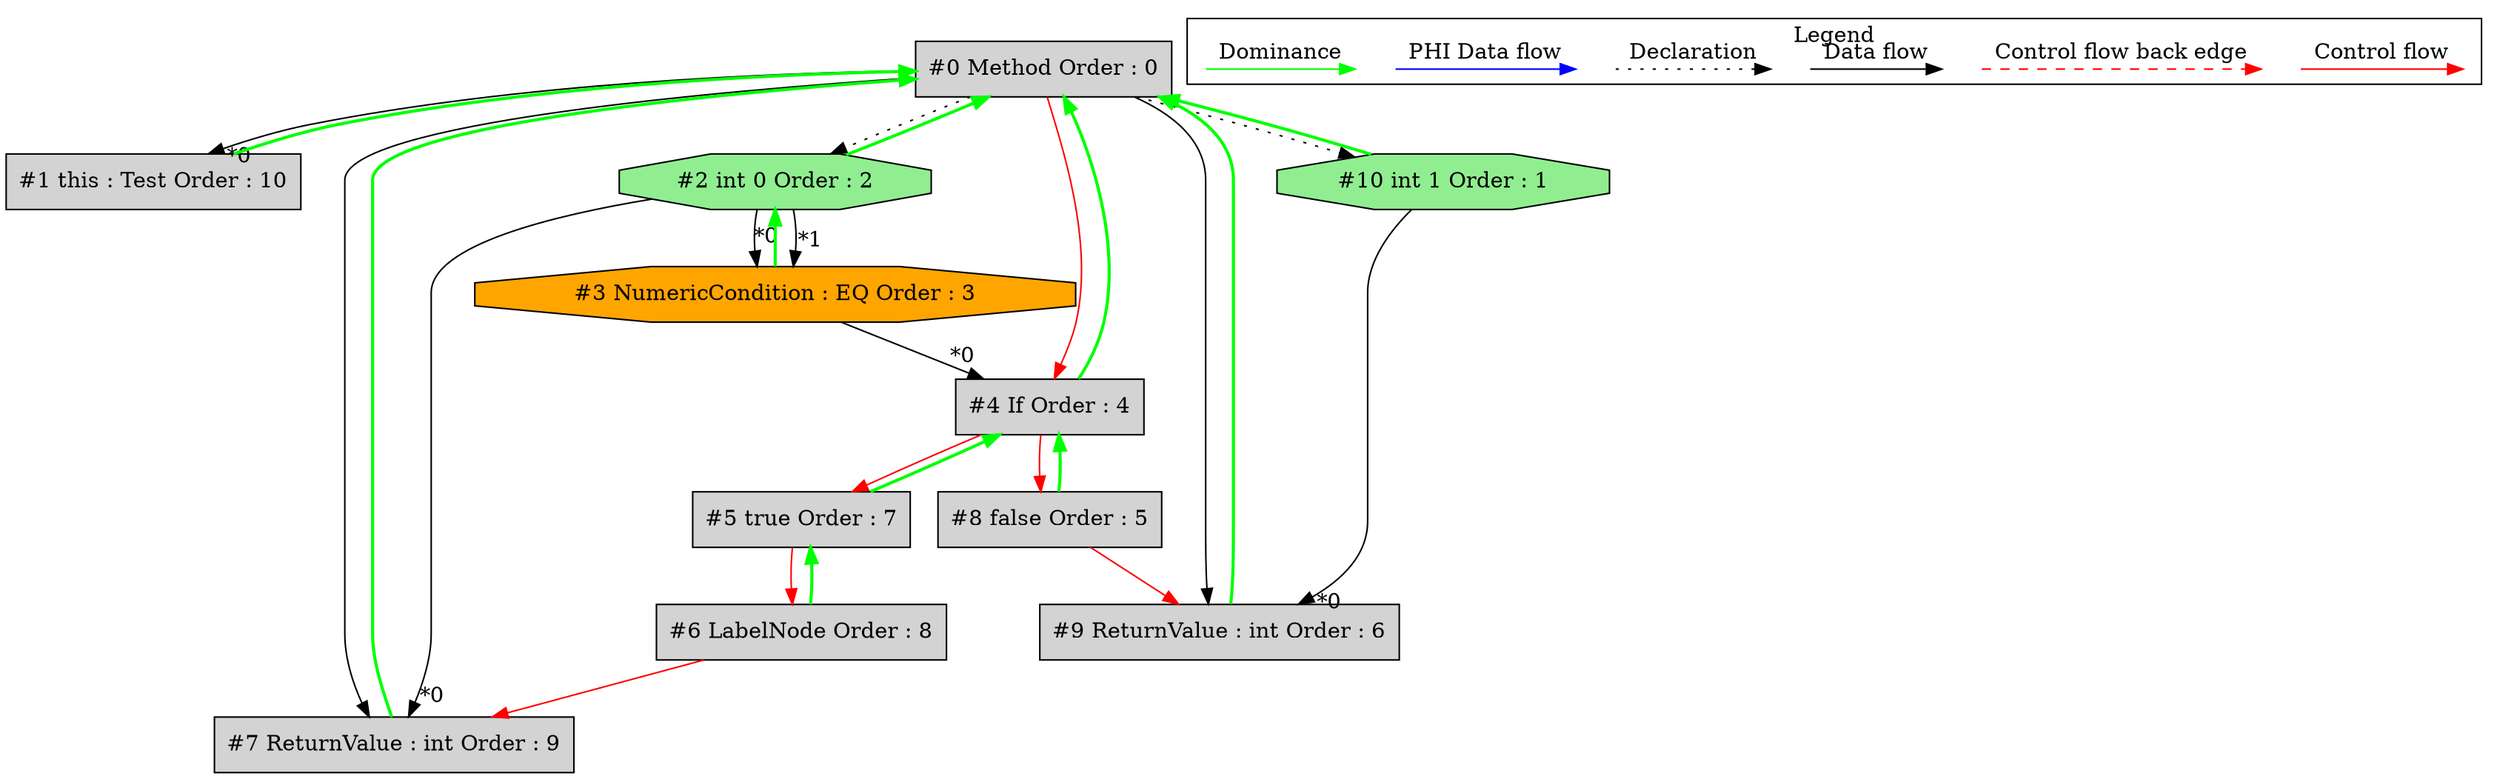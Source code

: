 digraph debugoutput {
 ordering="in";
 node0[label="#0 Method Order : 0",shape=box, fillcolor=lightgrey, style=filled];
 node1[label="#1 this : Test Order : 10",shape=box, fillcolor=lightgrey, style=filled];
 node1 -> node0[dir="forward" color="green" penwidth="2"];
 node0 -> node1[headlabel="*0", labeldistance=2];
 node2[label="#2 int 0 Order : 2",shape=octagon, fillcolor=lightgreen, style=filled];
 node2 -> node0[dir="forward" color="green" penwidth="2"];
 node0 -> node2[style=dotted];
 node3[label="#3 NumericCondition : EQ Order : 3",shape=octagon, fillcolor=orange, style=filled];
 node3 -> node2[dir="forward" color="green" penwidth="2"];
 node2 -> node3[headlabel="*0", labeldistance=2];
 node2 -> node3[headlabel="*1", labeldistance=2];
 node4[label="#4 If Order : 4",shape=box, fillcolor=lightgrey, style=filled];
 node4 -> node0[dir="forward" color="green" penwidth="2"];
 node3 -> node4[headlabel="*0", labeldistance=2];
 node0 -> node4[labeldistance=2, color=red, fontcolor=red];
 node5[label="#5 true Order : 7",shape=box, fillcolor=lightgrey, style=filled];
 node5 -> node4[dir="forward" color="green" penwidth="2"];
 node4 -> node5[labeldistance=2, color=red, fontcolor=red];
 node6[label="#6 LabelNode Order : 8",shape=box, fillcolor=lightgrey, style=filled];
 node6 -> node5[dir="forward" color="green" penwidth="2"];
 node5 -> node6[labeldistance=2, color=red, fontcolor=red];
 node7[label="#7 ReturnValue : int Order : 9",shape=box, fillcolor=lightgrey, style=filled];
 node7 -> node0[dir="forward" color="green" penwidth="2"];
 node2 -> node7[headlabel="*0", labeldistance=2];
 node6 -> node7[labeldistance=2, color=red, fontcolor=red];
 node0 -> node7;
 node8[label="#8 false Order : 5",shape=box, fillcolor=lightgrey, style=filled];
 node8 -> node4[dir="forward" color="green" penwidth="2"];
 node4 -> node8[labeldistance=2, color=red, fontcolor=red];
 node9[label="#9 ReturnValue : int Order : 6",shape=box, fillcolor=lightgrey, style=filled];
 node9 -> node0[dir="forward" color="green" penwidth="2"];
 node10 -> node9[headlabel="*0", labeldistance=2];
 node8 -> node9[labeldistance=2, color=red, fontcolor=red];
 node0 -> node9;
 node10[label="#10 int 1 Order : 1",shape=octagon, fillcolor=lightgreen, style=filled];
 node10 -> node0[dir="forward" color="green" penwidth="2"];
 node0 -> node10[style=dotted];
 subgraph cluster_000 {
  label = "Legend";
  node [shape=point]
  {
   rank=same;
   c0 [style = invis];
   c1 [style = invis];
   c2 [style = invis];
   c3 [style = invis];
   d0 [style = invis];
   d1 [style = invis];
   d2 [style = invis];
   d3 [style = invis];
   d4 [style = invis];
   d5 [style = invis];
   d6 [style = invis];
   d7 [style = invis];
  }
  c0 -> c1 [label="Control flow", style=solid, color=red]
  c2 -> c3 [label="Control flow back edge", style=dashed, color=red]
  d0 -> d1 [label="Data flow"]
  d2 -> d3 [label="Declaration", style=dotted]
  d4 -> d5 [label="PHI Data flow", color=blue]
  d6 -> d7 [label="Dominance", color=green]
 }

}

